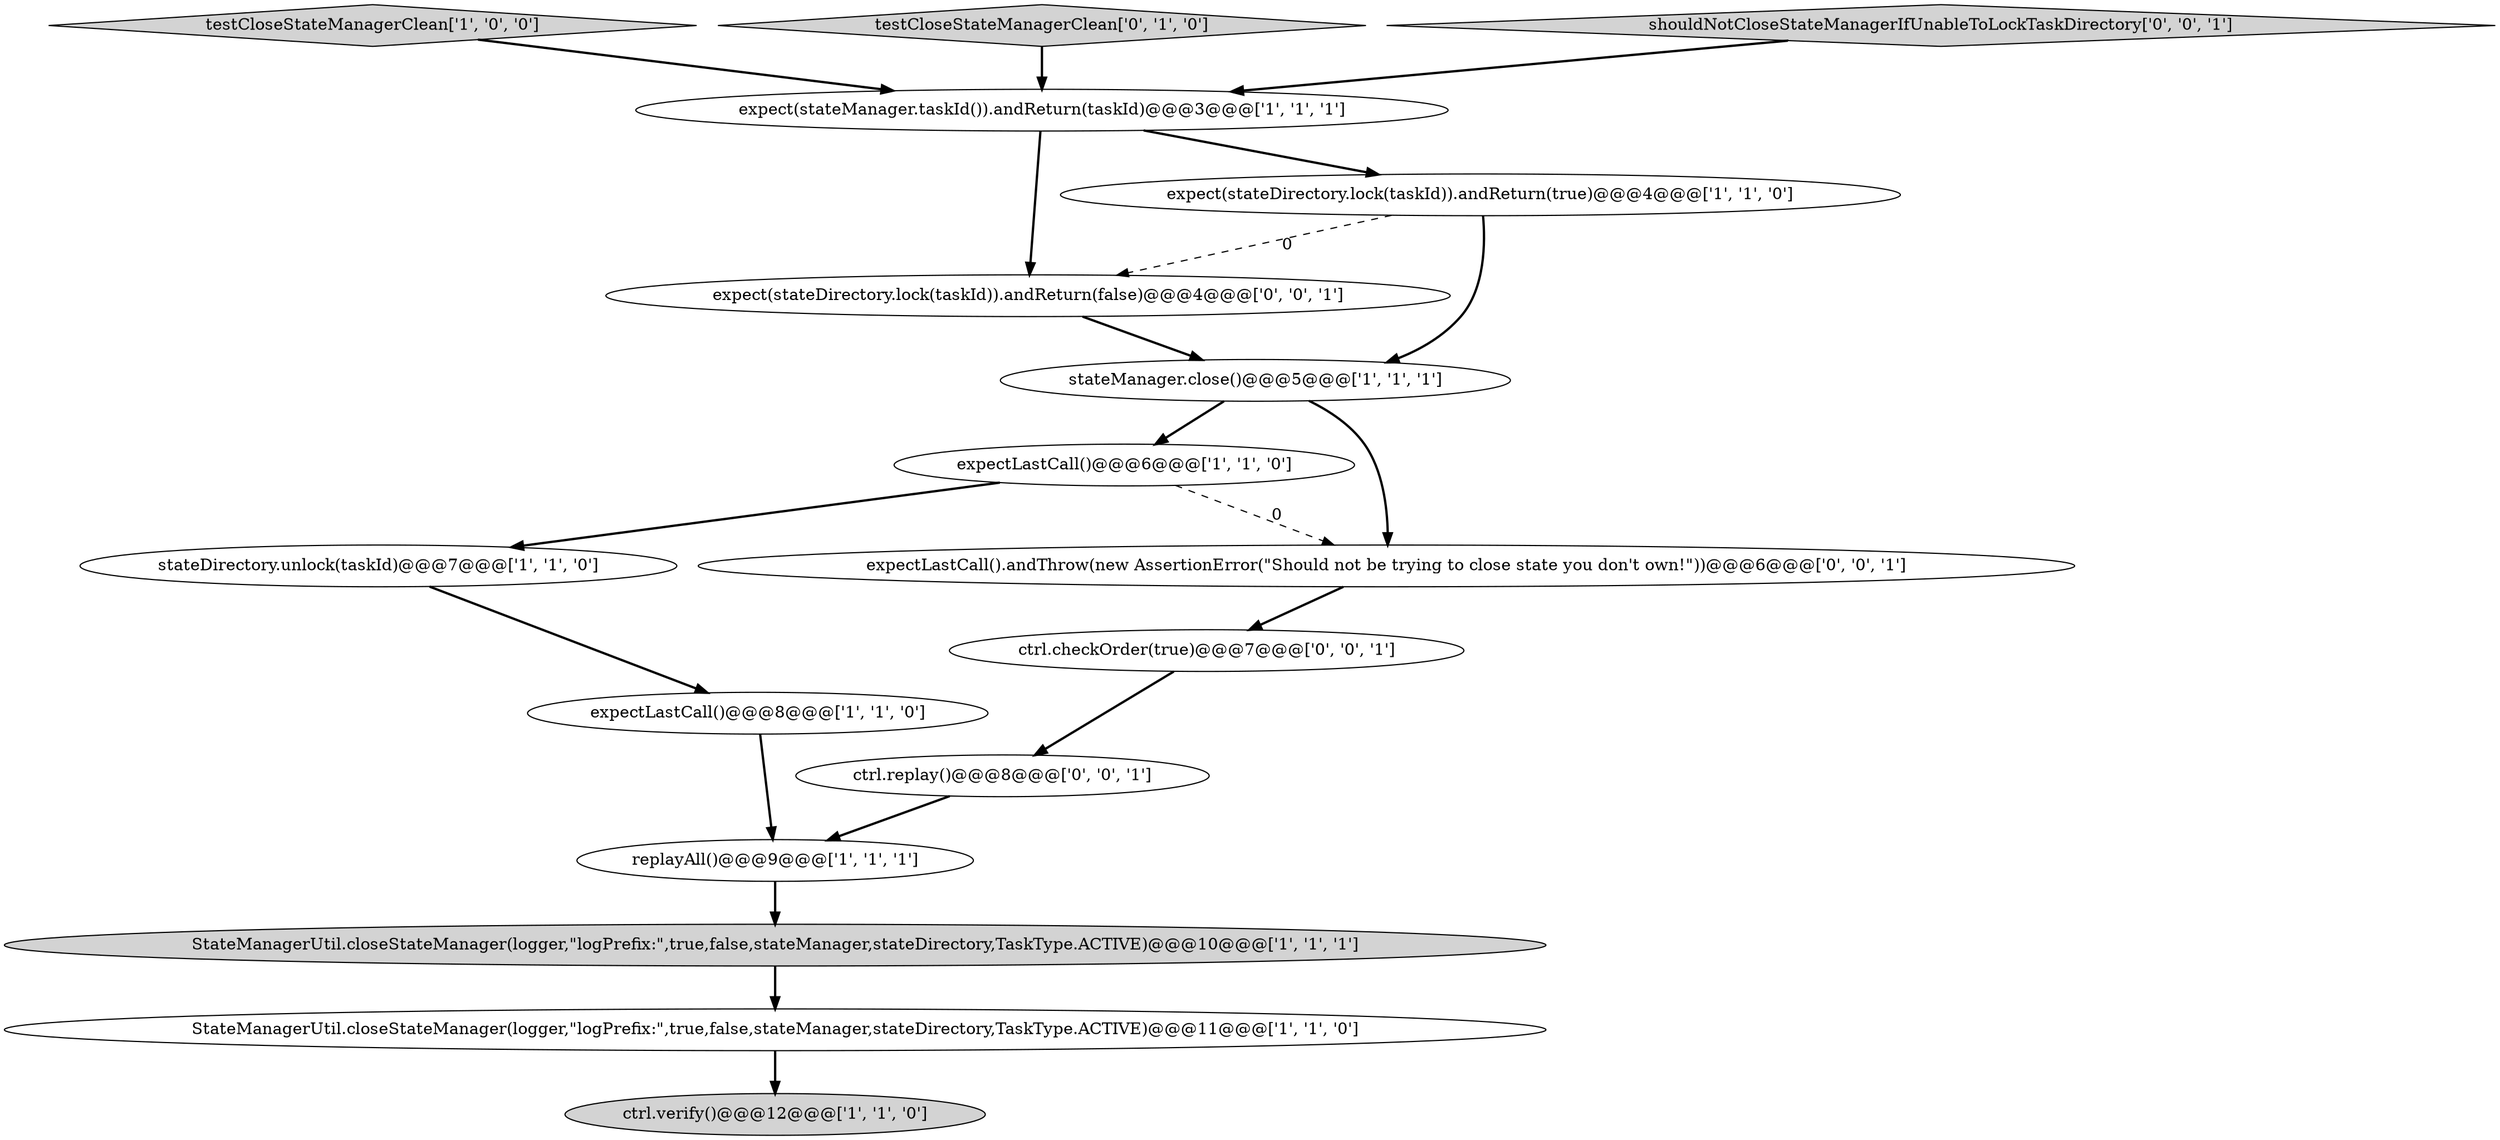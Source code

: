 digraph {
7 [style = filled, label = "StateManagerUtil.closeStateManager(logger,\"logPrefix:\",true,false,stateManager,stateDirectory,TaskType.ACTIVE)@@@10@@@['1', '1', '1']", fillcolor = lightgray, shape = ellipse image = "AAA0AAABBB1BBB"];
9 [style = filled, label = "testCloseStateManagerClean['1', '0', '0']", fillcolor = lightgray, shape = diamond image = "AAA0AAABBB1BBB"];
1 [style = filled, label = "expectLastCall()@@@6@@@['1', '1', '0']", fillcolor = white, shape = ellipse image = "AAA0AAABBB1BBB"];
12 [style = filled, label = "expect(stateDirectory.lock(taskId)).andReturn(false)@@@4@@@['0', '0', '1']", fillcolor = white, shape = ellipse image = "AAA0AAABBB3BBB"];
16 [style = filled, label = "ctrl.replay()@@@8@@@['0', '0', '1']", fillcolor = white, shape = ellipse image = "AAA0AAABBB3BBB"];
3 [style = filled, label = "replayAll()@@@9@@@['1', '1', '1']", fillcolor = white, shape = ellipse image = "AAA0AAABBB1BBB"];
14 [style = filled, label = "ctrl.checkOrder(true)@@@7@@@['0', '0', '1']", fillcolor = white, shape = ellipse image = "AAA0AAABBB3BBB"];
5 [style = filled, label = "expect(stateDirectory.lock(taskId)).andReturn(true)@@@4@@@['1', '1', '0']", fillcolor = white, shape = ellipse image = "AAA0AAABBB1BBB"];
6 [style = filled, label = "ctrl.verify()@@@12@@@['1', '1', '0']", fillcolor = lightgray, shape = ellipse image = "AAA0AAABBB1BBB"];
2 [style = filled, label = "StateManagerUtil.closeStateManager(logger,\"logPrefix:\",true,false,stateManager,stateDirectory,TaskType.ACTIVE)@@@11@@@['1', '1', '0']", fillcolor = white, shape = ellipse image = "AAA0AAABBB1BBB"];
8 [style = filled, label = "stateManager.close()@@@5@@@['1', '1', '1']", fillcolor = white, shape = ellipse image = "AAA0AAABBB1BBB"];
11 [style = filled, label = "testCloseStateManagerClean['0', '1', '0']", fillcolor = lightgray, shape = diamond image = "AAA0AAABBB2BBB"];
0 [style = filled, label = "expectLastCall()@@@8@@@['1', '1', '0']", fillcolor = white, shape = ellipse image = "AAA0AAABBB1BBB"];
13 [style = filled, label = "shouldNotCloseStateManagerIfUnableToLockTaskDirectory['0', '0', '1']", fillcolor = lightgray, shape = diamond image = "AAA0AAABBB3BBB"];
4 [style = filled, label = "stateDirectory.unlock(taskId)@@@7@@@['1', '1', '0']", fillcolor = white, shape = ellipse image = "AAA0AAABBB1BBB"];
10 [style = filled, label = "expect(stateManager.taskId()).andReturn(taskId)@@@3@@@['1', '1', '1']", fillcolor = white, shape = ellipse image = "AAA0AAABBB1BBB"];
15 [style = filled, label = "expectLastCall().andThrow(new AssertionError(\"Should not be trying to close state you don't own!\"))@@@6@@@['0', '0', '1']", fillcolor = white, shape = ellipse image = "AAA0AAABBB3BBB"];
0->3 [style = bold, label=""];
8->1 [style = bold, label=""];
14->16 [style = bold, label=""];
5->8 [style = bold, label=""];
16->3 [style = bold, label=""];
1->4 [style = bold, label=""];
13->10 [style = bold, label=""];
5->12 [style = dashed, label="0"];
10->5 [style = bold, label=""];
9->10 [style = bold, label=""];
8->15 [style = bold, label=""];
15->14 [style = bold, label=""];
3->7 [style = bold, label=""];
11->10 [style = bold, label=""];
7->2 [style = bold, label=""];
2->6 [style = bold, label=""];
10->12 [style = bold, label=""];
12->8 [style = bold, label=""];
1->15 [style = dashed, label="0"];
4->0 [style = bold, label=""];
}
